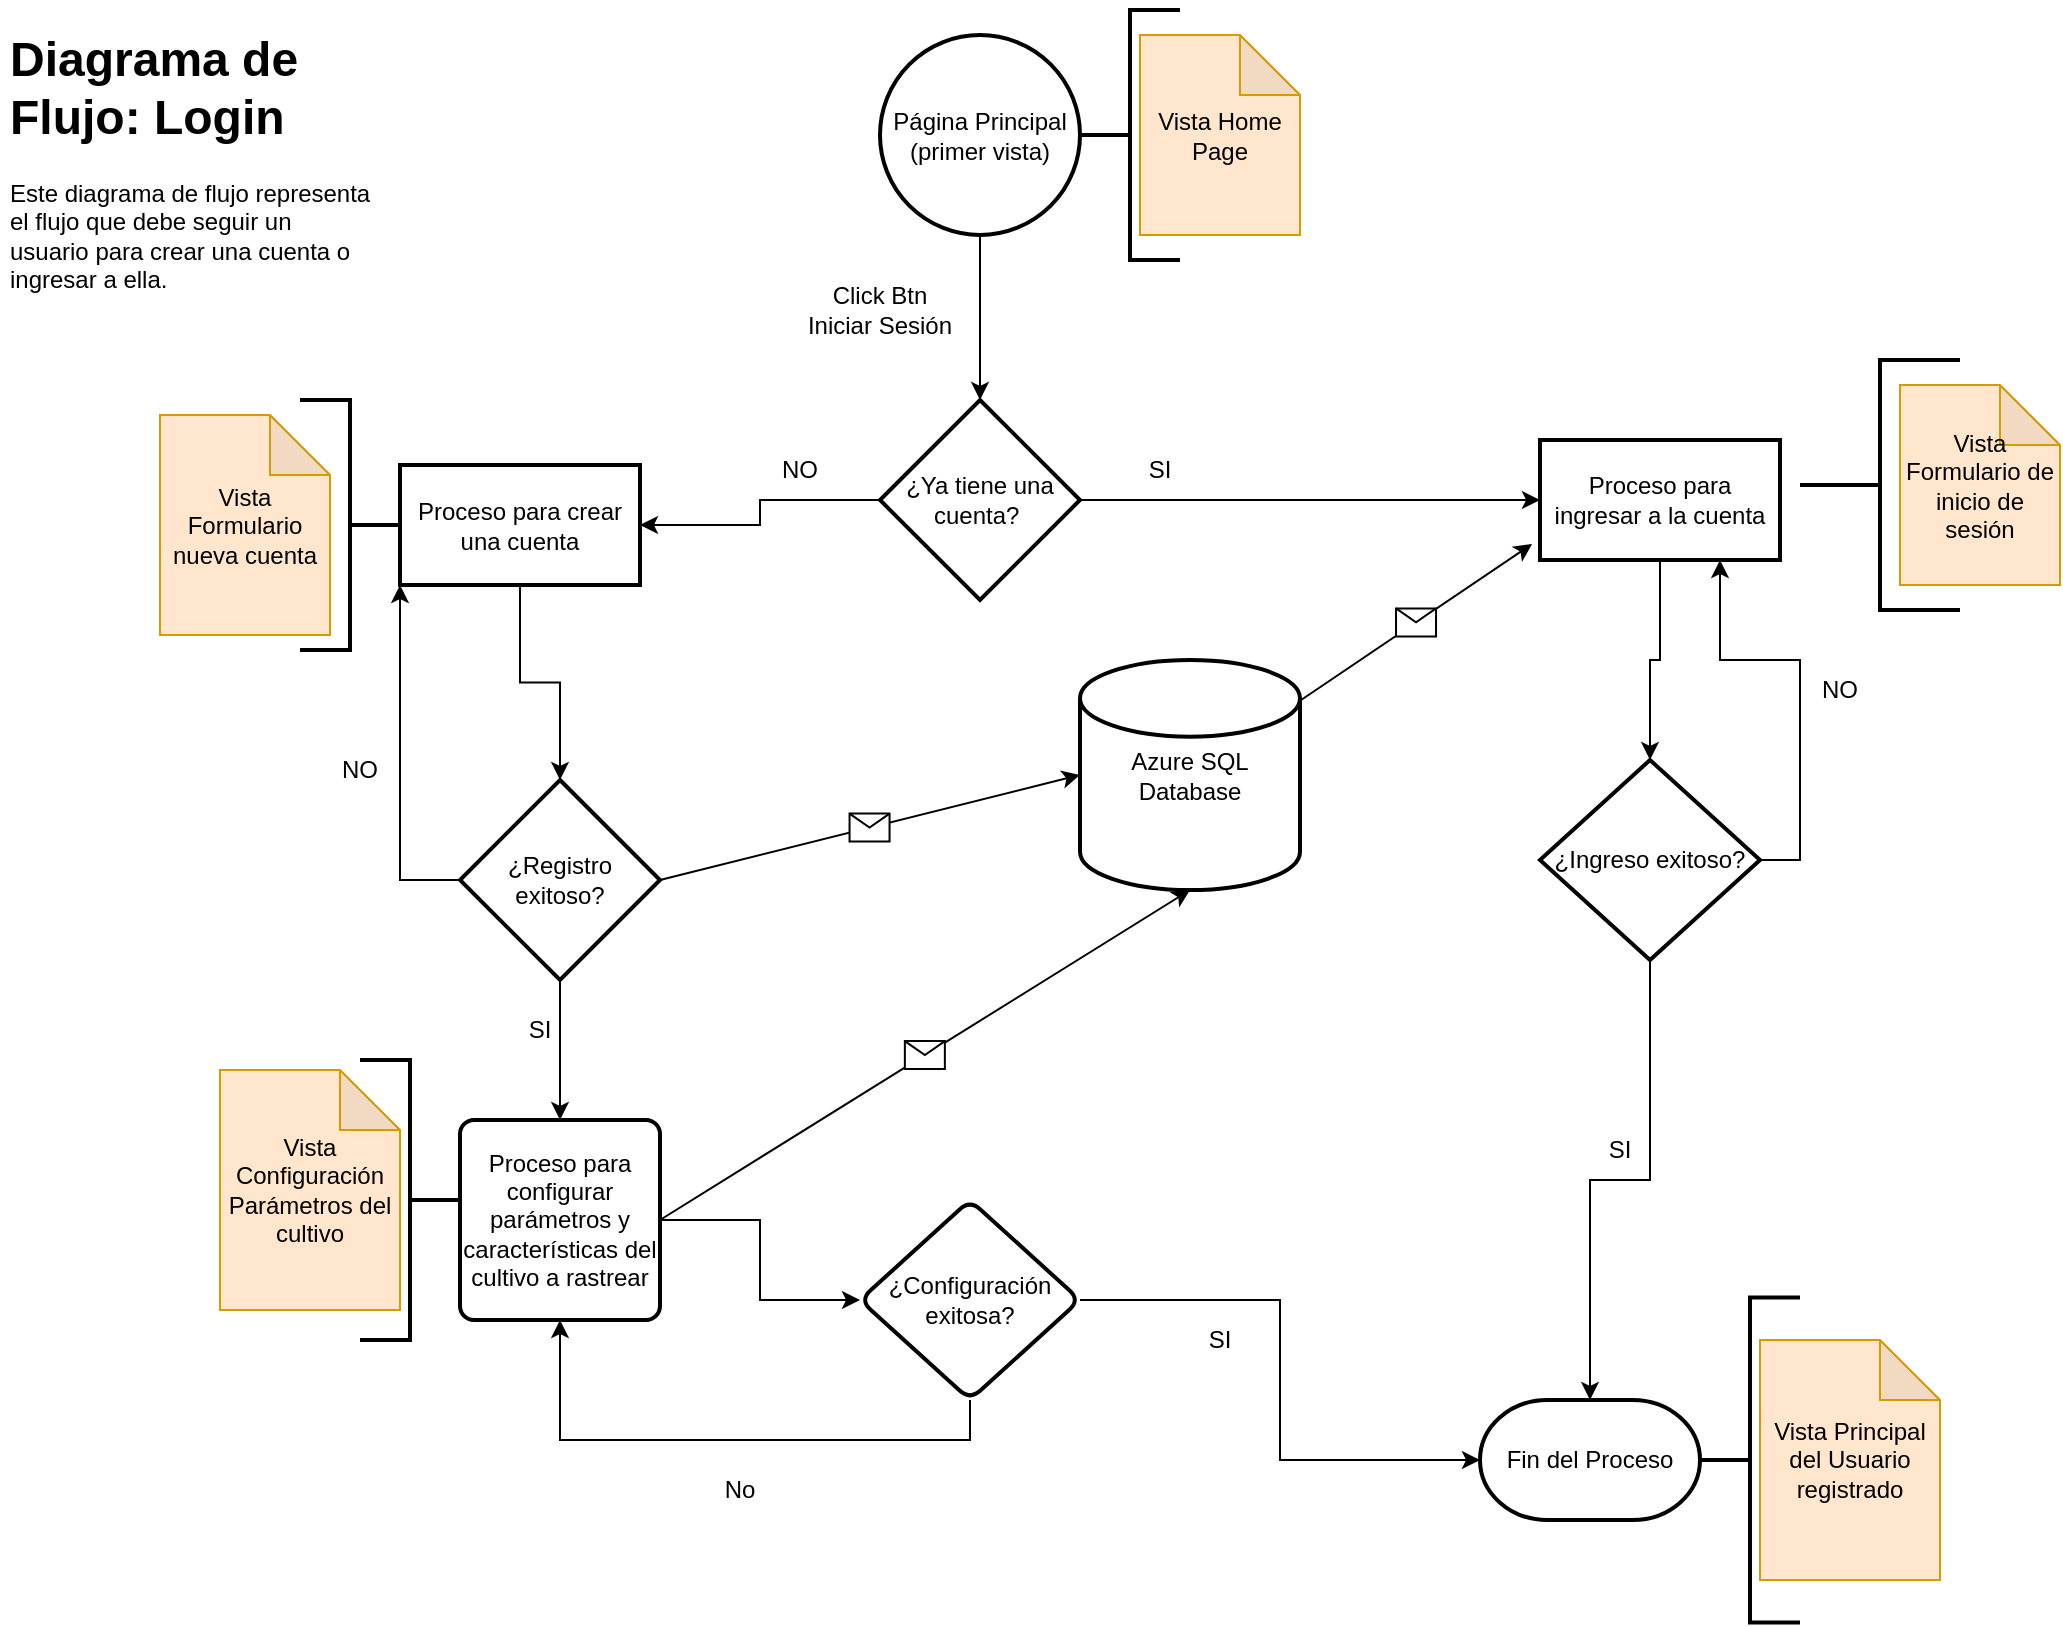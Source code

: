<mxfile version="20.8.18" type="github" pages="3">
  <diagram name="Login" id="74e2e168-ea6b-b213-b513-2b3c1d86103e">
    <mxGraphModel dx="1373" dy="774" grid="1" gridSize="10" guides="1" tooltips="1" connect="1" arrows="1" fold="1" page="1" pageScale="1" pageWidth="1100" pageHeight="850" background="none" math="0" shadow="0">
      <root>
        <mxCell id="0" />
        <mxCell id="1" parent="0" />
        <mxCell id="oz9p4cTDpWmSpgmov__A-6" style="edgeStyle=orthogonalEdgeStyle;rounded=0;orthogonalLoop=1;jettySize=auto;html=1;" parent="1" source="oz9p4cTDpWmSpgmov__A-2" target="oz9p4cTDpWmSpgmov__A-4" edge="1">
          <mxGeometry relative="1" as="geometry" />
        </mxCell>
        <mxCell id="oz9p4cTDpWmSpgmov__A-2" value="Página Principal (primer vista)" style="strokeWidth=2;html=1;shape=mxgraph.flowchart.start_2;whiteSpace=wrap;" parent="1" vertex="1">
          <mxGeometry x="460" y="27.5" width="100" height="100" as="geometry" />
        </mxCell>
        <mxCell id="oz9p4cTDpWmSpgmov__A-13" style="edgeStyle=orthogonalEdgeStyle;rounded=0;orthogonalLoop=1;jettySize=auto;html=1;" parent="1" source="oz9p4cTDpWmSpgmov__A-4" target="oz9p4cTDpWmSpgmov__A-9" edge="1">
          <mxGeometry relative="1" as="geometry" />
        </mxCell>
        <mxCell id="oz9p4cTDpWmSpgmov__A-14" value="" style="edgeStyle=orthogonalEdgeStyle;rounded=0;orthogonalLoop=1;jettySize=auto;html=1;" parent="1" source="oz9p4cTDpWmSpgmov__A-4" target="oz9p4cTDpWmSpgmov__A-12" edge="1">
          <mxGeometry relative="1" as="geometry" />
        </mxCell>
        <mxCell id="oz9p4cTDpWmSpgmov__A-4" value="¿Ya tiene una cuenta?&amp;nbsp;" style="strokeWidth=2;html=1;shape=mxgraph.flowchart.decision;whiteSpace=wrap;" parent="1" vertex="1">
          <mxGeometry x="460" y="210" width="100" height="100" as="geometry" />
        </mxCell>
        <mxCell id="oz9p4cTDpWmSpgmov__A-7" value="Click Btn Iniciar Sesión" style="text;html=1;strokeColor=none;fillColor=none;align=center;verticalAlign=middle;whiteSpace=wrap;rounded=0;" parent="1" vertex="1">
          <mxGeometry x="420" y="140" width="80" height="50" as="geometry" />
        </mxCell>
        <mxCell id="oz9p4cTDpWmSpgmov__A-20" value="" style="edgeStyle=orthogonalEdgeStyle;rounded=0;orthogonalLoop=1;jettySize=auto;html=1;" parent="1" source="oz9p4cTDpWmSpgmov__A-9" target="oz9p4cTDpWmSpgmov__A-19" edge="1">
          <mxGeometry relative="1" as="geometry" />
        </mxCell>
        <mxCell id="oz9p4cTDpWmSpgmov__A-9" value="Proceso para crear una cuenta" style="whiteSpace=wrap;html=1;strokeWidth=2;" parent="1" vertex="1">
          <mxGeometry x="220" y="242.5" width="120" height="60" as="geometry" />
        </mxCell>
        <mxCell id="oz9p4cTDpWmSpgmov__A-10" value="NO" style="text;html=1;strokeColor=none;fillColor=none;align=center;verticalAlign=middle;whiteSpace=wrap;rounded=0;" parent="1" vertex="1">
          <mxGeometry x="390" y="230" width="60" height="30" as="geometry" />
        </mxCell>
        <mxCell id="oz9p4cTDpWmSpgmov__A-11" value="SI" style="text;html=1;strokeColor=none;fillColor=none;align=center;verticalAlign=middle;whiteSpace=wrap;rounded=0;" parent="1" vertex="1">
          <mxGeometry x="570" y="230" width="60" height="30" as="geometry" />
        </mxCell>
        <mxCell id="oz9p4cTDpWmSpgmov__A-38" style="edgeStyle=orthogonalEdgeStyle;rounded=0;orthogonalLoop=1;jettySize=auto;html=1;exitX=0.5;exitY=1;exitDx=0;exitDy=0;entryX=0.5;entryY=0;entryDx=0;entryDy=0;" parent="1" source="oz9p4cTDpWmSpgmov__A-12" target="oz9p4cTDpWmSpgmov__A-34" edge="1">
          <mxGeometry relative="1" as="geometry" />
        </mxCell>
        <mxCell id="oz9p4cTDpWmSpgmov__A-12" value="Proceso para ingresar a la cuenta" style="whiteSpace=wrap;html=1;strokeWidth=2;" parent="1" vertex="1">
          <mxGeometry x="790" y="230" width="120" height="60" as="geometry" />
        </mxCell>
        <mxCell id="oz9p4cTDpWmSpgmov__A-17" value="Azure SQL Database" style="strokeWidth=2;html=1;shape=mxgraph.flowchart.database;whiteSpace=wrap;" parent="1" vertex="1">
          <mxGeometry x="560" y="340" width="110" height="115" as="geometry" />
        </mxCell>
        <mxCell id="pvErux1K2Eec2EWuxpfg-15" style="edgeStyle=orthogonalEdgeStyle;rounded=0;orthogonalLoop=1;jettySize=auto;html=1;exitX=0;exitY=0.5;exitDx=0;exitDy=0;entryX=0;entryY=1;entryDx=0;entryDy=0;" edge="1" parent="1" source="oz9p4cTDpWmSpgmov__A-19" target="oz9p4cTDpWmSpgmov__A-9">
          <mxGeometry relative="1" as="geometry" />
        </mxCell>
        <mxCell id="pvErux1K2Eec2EWuxpfg-16" style="edgeStyle=orthogonalEdgeStyle;rounded=0;orthogonalLoop=1;jettySize=auto;html=1;exitX=0.5;exitY=1;exitDx=0;exitDy=0;entryX=0.5;entryY=0;entryDx=0;entryDy=0;" edge="1" parent="1" source="oz9p4cTDpWmSpgmov__A-19" target="pvErux1K2Eec2EWuxpfg-2">
          <mxGeometry relative="1" as="geometry" />
        </mxCell>
        <mxCell id="oz9p4cTDpWmSpgmov__A-19" value="¿Registro exitoso?" style="rhombus;whiteSpace=wrap;html=1;strokeWidth=2;" parent="1" vertex="1">
          <mxGeometry x="250" y="400" width="100" height="100" as="geometry" />
        </mxCell>
        <mxCell id="oz9p4cTDpWmSpgmov__A-22" value="SI" style="text;html=1;strokeColor=none;fillColor=none;align=center;verticalAlign=middle;whiteSpace=wrap;rounded=0;" parent="1" vertex="1">
          <mxGeometry x="260" y="510" width="60" height="30" as="geometry" />
        </mxCell>
        <mxCell id="oz9p4cTDpWmSpgmov__A-24" value="NO" style="text;html=1;strokeColor=none;fillColor=none;align=center;verticalAlign=middle;whiteSpace=wrap;rounded=0;" parent="1" vertex="1">
          <mxGeometry x="170" y="380" width="60" height="30" as="geometry" />
        </mxCell>
        <mxCell id="oz9p4cTDpWmSpgmov__A-25" value="Vista Home Page" style="shape=note;whiteSpace=wrap;html=1;backgroundOutline=1;darkOpacity=0.05;fillColor=#ffe6cc;strokeColor=#d79b00;" parent="1" vertex="1">
          <mxGeometry x="590" y="27.5" width="80" height="100" as="geometry" />
        </mxCell>
        <mxCell id="oz9p4cTDpWmSpgmov__A-26" value="" style="strokeWidth=2;html=1;shape=mxgraph.flowchart.annotation_2;align=left;labelPosition=right;pointerEvents=1;" parent="1" vertex="1">
          <mxGeometry x="560" y="15" width="50" height="125" as="geometry" />
        </mxCell>
        <mxCell id="oz9p4cTDpWmSpgmov__A-27" value="Vista Formulario de inicio de sesión" style="shape=note;whiteSpace=wrap;html=1;backgroundOutline=1;darkOpacity=0.05;fillColor=#ffe6cc;strokeColor=#d79b00;" parent="1" vertex="1">
          <mxGeometry x="970" y="202.5" width="80" height="100" as="geometry" />
        </mxCell>
        <mxCell id="oz9p4cTDpWmSpgmov__A-28" value="" style="strokeWidth=2;html=1;shape=mxgraph.flowchart.annotation_2;align=left;labelPosition=right;pointerEvents=1;" parent="1" vertex="1">
          <mxGeometry x="920" y="190" width="80" height="125" as="geometry" />
        </mxCell>
        <mxCell id="oz9p4cTDpWmSpgmov__A-48" style="edgeStyle=orthogonalEdgeStyle;rounded=0;orthogonalLoop=1;jettySize=auto;html=1;exitX=0.5;exitY=1;exitDx=0;exitDy=0;entryX=0.5;entryY=0;entryDx=0;entryDy=0;entryPerimeter=0;" parent="1" source="oz9p4cTDpWmSpgmov__A-34" target="oz9p4cTDpWmSpgmov__A-46" edge="1">
          <mxGeometry relative="1" as="geometry" />
        </mxCell>
        <mxCell id="oz9p4cTDpWmSpgmov__A-50" style="edgeStyle=orthogonalEdgeStyle;rounded=0;orthogonalLoop=1;jettySize=auto;html=1;exitX=1;exitY=0.5;exitDx=0;exitDy=0;entryX=0.75;entryY=1;entryDx=0;entryDy=0;" parent="1" source="oz9p4cTDpWmSpgmov__A-34" target="oz9p4cTDpWmSpgmov__A-12" edge="1">
          <mxGeometry relative="1" as="geometry" />
        </mxCell>
        <mxCell id="oz9p4cTDpWmSpgmov__A-34" value="¿Ingreso exitoso?" style="rhombus;whiteSpace=wrap;html=1;strokeWidth=2;" parent="1" vertex="1">
          <mxGeometry x="790" y="390" width="110" height="100" as="geometry" />
        </mxCell>
        <mxCell id="oz9p4cTDpWmSpgmov__A-36" value="" style="endArrow=classic;html=1;rounded=0;entryX=-0.033;entryY=0.867;entryDx=0;entryDy=0;entryPerimeter=0;" parent="1" source="oz9p4cTDpWmSpgmov__A-17" target="oz9p4cTDpWmSpgmov__A-12" edge="1">
          <mxGeometry relative="1" as="geometry">
            <mxPoint x="620" y="570" as="sourcePoint" />
            <mxPoint x="780" y="290" as="targetPoint" />
          </mxGeometry>
        </mxCell>
        <mxCell id="oz9p4cTDpWmSpgmov__A-37" value="" style="shape=message;html=1;outlineConnect=0;" parent="oz9p4cTDpWmSpgmov__A-36" vertex="1">
          <mxGeometry width="20" height="14" relative="1" as="geometry">
            <mxPoint x="-10" y="-7" as="offset" />
          </mxGeometry>
        </mxCell>
        <mxCell id="oz9p4cTDpWmSpgmov__A-46" value="Fin del Proceso" style="strokeWidth=2;html=1;shape=mxgraph.flowchart.terminator;whiteSpace=wrap;" parent="1" vertex="1">
          <mxGeometry x="760" y="710" width="110" height="60" as="geometry" />
        </mxCell>
        <mxCell id="oz9p4cTDpWmSpgmov__A-49" value="SI" style="text;html=1;strokeColor=none;fillColor=none;align=center;verticalAlign=middle;whiteSpace=wrap;rounded=0;" parent="1" vertex="1">
          <mxGeometry x="800" y="570" width="60" height="30" as="geometry" />
        </mxCell>
        <mxCell id="oz9p4cTDpWmSpgmov__A-51" value="NO" style="text;html=1;strokeColor=none;fillColor=none;align=center;verticalAlign=middle;whiteSpace=wrap;rounded=0;" parent="1" vertex="1">
          <mxGeometry x="910" y="340" width="60" height="30" as="geometry" />
        </mxCell>
        <mxCell id="oz9p4cTDpWmSpgmov__A-52" value="SI" style="text;html=1;strokeColor=none;fillColor=none;align=center;verticalAlign=middle;whiteSpace=wrap;rounded=0;" parent="1" vertex="1">
          <mxGeometry x="600" y="665" width="60" height="30" as="geometry" />
        </mxCell>
        <mxCell id="oz9p4cTDpWmSpgmov__A-53" value="Vista Principal del Usuario registrado" style="shape=note;whiteSpace=wrap;html=1;backgroundOutline=1;darkOpacity=0.05;fillColor=#ffe6cc;strokeColor=#d79b00;" parent="1" vertex="1">
          <mxGeometry x="900" y="680" width="90" height="120" as="geometry" />
        </mxCell>
        <mxCell id="oz9p4cTDpWmSpgmov__A-54" value="" style="strokeWidth=2;html=1;shape=mxgraph.flowchart.annotation_2;align=left;labelPosition=right;pointerEvents=1;rotation=0;" parent="1" vertex="1">
          <mxGeometry x="870" y="658.75" width="50" height="162.5" as="geometry" />
        </mxCell>
        <mxCell id="oz9p4cTDpWmSpgmov__A-56" value="&lt;h1&gt;Diagrama de Flujo: Login&lt;/h1&gt;&lt;p&gt;Este diagrama de flujo representa el flujo que debe seguir un usuario para crear una cuenta o ingresar a ella.&lt;/p&gt;" style="text;html=1;strokeColor=none;fillColor=none;spacing=5;spacingTop=-20;whiteSpace=wrap;overflow=hidden;rounded=0;" parent="1" vertex="1">
          <mxGeometry x="20" y="20" width="190" height="150" as="geometry" />
        </mxCell>
        <mxCell id="pvErux1K2Eec2EWuxpfg-9" value="" style="edgeStyle=orthogonalEdgeStyle;rounded=0;orthogonalLoop=1;jettySize=auto;html=1;" edge="1" parent="1" source="pvErux1K2Eec2EWuxpfg-2" target="pvErux1K2Eec2EWuxpfg-8">
          <mxGeometry relative="1" as="geometry" />
        </mxCell>
        <mxCell id="pvErux1K2Eec2EWuxpfg-2" value="Proceso para configurar parámetros y características del cultivo a rastrear" style="rounded=1;whiteSpace=wrap;html=1;absoluteArcSize=1;arcSize=14;strokeWidth=2;" vertex="1" parent="1">
          <mxGeometry x="250" y="570" width="100" height="100" as="geometry" />
        </mxCell>
        <mxCell id="pvErux1K2Eec2EWuxpfg-4" value="" style="endArrow=classic;html=1;rounded=0;entryX=0;entryY=0.5;entryDx=0;entryDy=0;entryPerimeter=0;exitX=1;exitY=0.5;exitDx=0;exitDy=0;" edge="1" parent="1" source="oz9p4cTDpWmSpgmov__A-19" target="oz9p4cTDpWmSpgmov__A-17">
          <mxGeometry relative="1" as="geometry">
            <mxPoint x="332.5" y="380.5" as="sourcePoint" />
            <mxPoint x="448.5" y="302.5" as="targetPoint" />
          </mxGeometry>
        </mxCell>
        <mxCell id="pvErux1K2Eec2EWuxpfg-5" value="" style="shape=message;html=1;outlineConnect=0;" vertex="1" parent="pvErux1K2Eec2EWuxpfg-4">
          <mxGeometry width="20" height="14" relative="1" as="geometry">
            <mxPoint x="-10" y="-7" as="offset" />
          </mxGeometry>
        </mxCell>
        <mxCell id="pvErux1K2Eec2EWuxpfg-6" value="" style="endArrow=classic;html=1;rounded=0;entryX=0.5;entryY=1;entryDx=0;entryDy=0;entryPerimeter=0;exitX=1;exitY=0.5;exitDx=0;exitDy=0;" edge="1" parent="1" source="pvErux1K2Eec2EWuxpfg-2" target="oz9p4cTDpWmSpgmov__A-17">
          <mxGeometry relative="1" as="geometry">
            <mxPoint x="540" y="518" as="sourcePoint" />
            <mxPoint x="656" y="440" as="targetPoint" />
          </mxGeometry>
        </mxCell>
        <mxCell id="pvErux1K2Eec2EWuxpfg-7" value="" style="shape=message;html=1;outlineConnect=0;" vertex="1" parent="pvErux1K2Eec2EWuxpfg-6">
          <mxGeometry width="20" height="14" relative="1" as="geometry">
            <mxPoint x="-10" y="-7" as="offset" />
          </mxGeometry>
        </mxCell>
        <mxCell id="pvErux1K2Eec2EWuxpfg-10" style="edgeStyle=orthogonalEdgeStyle;rounded=0;orthogonalLoop=1;jettySize=auto;html=1;exitX=1;exitY=0.5;exitDx=0;exitDy=0;entryX=0;entryY=0.5;entryDx=0;entryDy=0;entryPerimeter=0;" edge="1" parent="1" source="pvErux1K2Eec2EWuxpfg-8" target="oz9p4cTDpWmSpgmov__A-46">
          <mxGeometry relative="1" as="geometry" />
        </mxCell>
        <mxCell id="pvErux1K2Eec2EWuxpfg-17" style="edgeStyle=orthogonalEdgeStyle;rounded=0;orthogonalLoop=1;jettySize=auto;html=1;exitX=0.5;exitY=1;exitDx=0;exitDy=0;entryX=0.5;entryY=1;entryDx=0;entryDy=0;" edge="1" parent="1" source="pvErux1K2Eec2EWuxpfg-8" target="pvErux1K2Eec2EWuxpfg-2">
          <mxGeometry relative="1" as="geometry" />
        </mxCell>
        <mxCell id="pvErux1K2Eec2EWuxpfg-8" value="¿Configuración exitosa?" style="rhombus;whiteSpace=wrap;html=1;rounded=1;arcSize=14;strokeWidth=2;" vertex="1" parent="1">
          <mxGeometry x="450" y="610" width="110" height="100" as="geometry" />
        </mxCell>
        <mxCell id="pvErux1K2Eec2EWuxpfg-11" value="Vista Configuración Parámetros del cultivo" style="shape=note;whiteSpace=wrap;html=1;backgroundOutline=1;darkOpacity=0.05;fillColor=#ffe6cc;strokeColor=#d79b00;" vertex="1" parent="1">
          <mxGeometry x="130" y="545" width="90" height="120" as="geometry" />
        </mxCell>
        <mxCell id="pvErux1K2Eec2EWuxpfg-12" value="" style="strokeWidth=2;html=1;shape=mxgraph.flowchart.annotation_2;align=left;labelPosition=right;pointerEvents=1;rotation=-180;" vertex="1" parent="1">
          <mxGeometry x="200" y="540" width="50" height="140" as="geometry" />
        </mxCell>
        <mxCell id="pvErux1K2Eec2EWuxpfg-13" value="Vista Formulario nueva cuenta" style="shape=note;whiteSpace=wrap;html=1;backgroundOutline=1;darkOpacity=0.05;fillColor=#ffe6cc;strokeColor=#d79b00;" vertex="1" parent="1">
          <mxGeometry x="100" y="217.5" width="85" height="110" as="geometry" />
        </mxCell>
        <mxCell id="pvErux1K2Eec2EWuxpfg-14" value="" style="strokeWidth=2;html=1;shape=mxgraph.flowchart.annotation_2;align=left;labelPosition=right;pointerEvents=1;rotation=-180;" vertex="1" parent="1">
          <mxGeometry x="170" y="210" width="50" height="125" as="geometry" />
        </mxCell>
        <mxCell id="pvErux1K2Eec2EWuxpfg-18" value="No" style="text;html=1;strokeColor=none;fillColor=none;align=center;verticalAlign=middle;whiteSpace=wrap;rounded=0;" vertex="1" parent="1">
          <mxGeometry x="360" y="740" width="60" height="30" as="geometry" />
        </mxCell>
      </root>
    </mxGraphModel>
  </diagram>
  <diagram name="Cost Records" id="LuNY3zVcoNnIHmfbvWIO">
    <mxGraphModel dx="1373" dy="774" grid="1" gridSize="10" guides="1" tooltips="1" connect="1" arrows="1" fold="1" page="1" pageScale="1" pageWidth="1100" pageHeight="850" background="none" math="0" shadow="0">
      <root>
        <mxCell id="wQUb9wuHpGqpkneJC18S-0" />
        <mxCell id="wQUb9wuHpGqpkneJC18S-1" parent="wQUb9wuHpGqpkneJC18S-0" />
        <mxCell id="Z6G_dmUMwywwR1LI1Rg2-1" style="edgeStyle=orthogonalEdgeStyle;rounded=0;orthogonalLoop=1;jettySize=auto;html=1;exitX=0.5;exitY=1;exitDx=0;exitDy=0;exitPerimeter=0;entryX=0;entryY=0.5;entryDx=0;entryDy=0;" edge="1" parent="wQUb9wuHpGqpkneJC18S-1" source="wQUb9wuHpGqpkneJC18S-3" target="Z6G_dmUMwywwR1LI1Rg2-0">
          <mxGeometry relative="1" as="geometry" />
        </mxCell>
        <mxCell id="wQUb9wuHpGqpkneJC18S-3" value="Página Principal del usuario" style="strokeWidth=2;html=1;shape=mxgraph.flowchart.start_2;whiteSpace=wrap;" vertex="1" parent="wQUb9wuHpGqpkneJC18S-1">
          <mxGeometry x="460" y="27.5" width="100" height="100" as="geometry" />
        </mxCell>
        <mxCell id="wQUb9wuHpGqpkneJC18S-23" value="Vista Home para Usuario conectado" style="shape=note;whiteSpace=wrap;html=1;backgroundOutline=1;darkOpacity=0.05;fillColor=#ffe6cc;strokeColor=#d79b00;" vertex="1" parent="wQUb9wuHpGqpkneJC18S-1">
          <mxGeometry x="590" y="27.5" width="80" height="100" as="geometry" />
        </mxCell>
        <mxCell id="wQUb9wuHpGqpkneJC18S-24" value="" style="strokeWidth=2;html=1;shape=mxgraph.flowchart.annotation_2;align=left;labelPosition=right;pointerEvents=1;" vertex="1" parent="wQUb9wuHpGqpkneJC18S-1">
          <mxGeometry x="560" y="15" width="50" height="125" as="geometry" />
        </mxCell>
        <mxCell id="wQUb9wuHpGqpkneJC18S-38" value="&lt;h1&gt;Diagrama de Flujo: Registro de Costos&lt;/h1&gt;&lt;p&gt;Este diagrama de flujo representa el flujo que debe seguir un usuario para registrar un nuevo costo.&lt;/p&gt;" style="text;html=1;strokeColor=none;fillColor=none;spacing=5;spacingTop=-20;whiteSpace=wrap;overflow=hidden;rounded=0;" vertex="1" parent="wQUb9wuHpGqpkneJC18S-1">
          <mxGeometry x="10" y="10" width="230" height="130" as="geometry" />
        </mxCell>
        <mxCell id="Z6G_dmUMwywwR1LI1Rg2-5" style="edgeStyle=orthogonalEdgeStyle;rounded=0;orthogonalLoop=1;jettySize=auto;html=1;exitX=1;exitY=0.5;exitDx=0;exitDy=0;entryX=0;entryY=0.5;entryDx=0;entryDy=0;" edge="1" parent="wQUb9wuHpGqpkneJC18S-1" source="Z6G_dmUMwywwR1LI1Rg2-0" target="Z6G_dmUMwywwR1LI1Rg2-6">
          <mxGeometry relative="1" as="geometry">
            <mxPoint x="380" y="310" as="targetPoint" />
          </mxGeometry>
        </mxCell>
        <mxCell id="Z6G_dmUMwywwR1LI1Rg2-0" value="Proceso para registrar una nueva salida de dinero (accionar botón &quot;salidas&quot;)" style="rounded=1;whiteSpace=wrap;html=1;absoluteArcSize=1;arcSize=14;strokeWidth=2;" vertex="1" parent="wQUb9wuHpGqpkneJC18S-1">
          <mxGeometry x="110" y="230" width="180" height="100" as="geometry" />
        </mxCell>
        <mxCell id="Z6G_dmUMwywwR1LI1Rg2-2" value="Vista Formulario de Registro de Costos" style="shape=note;whiteSpace=wrap;html=1;backgroundOutline=1;darkOpacity=0.05;fillColor=#ffe6cc;strokeColor=#d79b00;" vertex="1" parent="wQUb9wuHpGqpkneJC18S-1">
          <mxGeometry x="150" y="370" width="90" height="110" as="geometry" />
        </mxCell>
        <mxCell id="Z6G_dmUMwywwR1LI1Rg2-3" value="" style="strokeWidth=2;html=1;shape=mxgraph.flowchart.annotation_2;align=left;labelPosition=right;pointerEvents=1;rotation=90;" vertex="1" parent="wQUb9wuHpGqpkneJC18S-1">
          <mxGeometry x="170" y="300" width="50" height="125" as="geometry" />
        </mxCell>
        <mxCell id="Z6G_dmUMwywwR1LI1Rg2-8" value="" style="edgeStyle=orthogonalEdgeStyle;rounded=0;orthogonalLoop=1;jettySize=auto;html=1;" edge="1" parent="wQUb9wuHpGqpkneJC18S-1" source="Z6G_dmUMwywwR1LI1Rg2-6" target="Z6G_dmUMwywwR1LI1Rg2-7">
          <mxGeometry relative="1" as="geometry" />
        </mxCell>
        <mxCell id="Z6G_dmUMwywwR1LI1Rg2-6" value="&lt;b&gt;Registros obligatorios:&lt;/b&gt;&lt;br&gt;1. Fecha&lt;br&gt;2. Cultivo ID&lt;br&gt;3. Proceso&lt;br&gt;4. Valor de la transacción&lt;br&gt;5. Descripción de la transacción&lt;br&gt;&lt;br&gt;&lt;b&gt;Registro Opcional:&lt;/b&gt;&lt;br&gt;6. Proveedor" style="shape=parallelogram;html=1;strokeWidth=2;perimeter=parallelogramPerimeter;whiteSpace=wrap;rounded=1;arcSize=12;size=0.23;" vertex="1" parent="wQUb9wuHpGqpkneJC18S-1">
          <mxGeometry x="350" y="220" width="290" height="140" as="geometry" />
        </mxCell>
        <mxCell id="KljkPcZYea-xxs5Y8ib2-3" style="edgeStyle=orthogonalEdgeStyle;rounded=0;orthogonalLoop=1;jettySize=auto;html=1;exitX=0;exitY=0.5;exitDx=0;exitDy=0;entryX=0;entryY=0.75;entryDx=0;entryDy=0;" edge="1" parent="wQUb9wuHpGqpkneJC18S-1" source="Z6G_dmUMwywwR1LI1Rg2-7" target="Z6G_dmUMwywwR1LI1Rg2-0">
          <mxGeometry relative="1" as="geometry" />
        </mxCell>
        <mxCell id="KljkPcZYea-xxs5Y8ib2-5" style="edgeStyle=orthogonalEdgeStyle;rounded=0;orthogonalLoop=1;jettySize=auto;html=1;exitX=1;exitY=0.5;exitDx=0;exitDy=0;entryX=0;entryY=0.5;entryDx=0;entryDy=0;" edge="1" parent="wQUb9wuHpGqpkneJC18S-1" source="Z6G_dmUMwywwR1LI1Rg2-7" target="2M8Opz-kSDqsGLRn786k-2">
          <mxGeometry relative="1" as="geometry">
            <mxPoint x="740" y="495" as="targetPoint" />
          </mxGeometry>
        </mxCell>
        <mxCell id="Z6G_dmUMwywwR1LI1Rg2-7" value="¿Registros Obligatorios diligenciados correctamente?" style="rhombus;whiteSpace=wrap;html=1;strokeWidth=2;rounded=1;arcSize=12;" vertex="1" parent="wQUb9wuHpGqpkneJC18S-1">
          <mxGeometry x="418.75" y="400" width="152.5" height="190" as="geometry" />
        </mxCell>
        <mxCell id="KljkPcZYea-xxs5Y8ib2-0" value="No" style="text;html=1;strokeColor=none;fillColor=none;align=center;verticalAlign=middle;whiteSpace=wrap;rounded=0;" vertex="1" parent="wQUb9wuHpGqpkneJC18S-1">
          <mxGeometry x="200" y="500" width="60" height="30" as="geometry" />
        </mxCell>
        <mxCell id="KljkPcZYea-xxs5Y8ib2-2" value="SI" style="text;html=1;strokeColor=none;fillColor=none;align=center;verticalAlign=middle;whiteSpace=wrap;rounded=0;" vertex="1" parent="wQUb9wuHpGqpkneJC18S-1">
          <mxGeometry x="590" y="495" width="60" height="30" as="geometry" />
        </mxCell>
        <mxCell id="KljkPcZYea-xxs5Y8ib2-4" value="Azure SQL Databases" style="shape=cylinder3;whiteSpace=wrap;html=1;boundedLbl=1;backgroundOutline=1;size=15;" vertex="1" parent="wQUb9wuHpGqpkneJC18S-1">
          <mxGeometry x="940" y="290" width="120" height="110" as="geometry" />
        </mxCell>
        <mxCell id="KljkPcZYea-xxs5Y8ib2-6" value="Fin del Flujo" style="strokeWidth=2;html=1;shape=mxgraph.flowchart.terminator;whiteSpace=wrap;" vertex="1" parent="wQUb9wuHpGqpkneJC18S-1">
          <mxGeometry x="930" y="700" width="100" height="60" as="geometry" />
        </mxCell>
        <mxCell id="KljkPcZYea-xxs5Y8ib2-10" value="Lista de ID cultivos activos" style="text;html=1;strokeColor=none;fillColor=none;align=center;verticalAlign=middle;whiteSpace=wrap;rounded=0;" vertex="1" parent="wQUb9wuHpGqpkneJC18S-1">
          <mxGeometry x="740" y="320" width="60" height="30" as="geometry" />
        </mxCell>
        <mxCell id="2M8Opz-kSDqsGLRn786k-0" value="" style="endArrow=classic;html=1;rounded=0;exitX=0.5;exitY=0;exitDx=0;exitDy=0;exitPerimeter=0;entryX=1;entryY=0.5;entryDx=0;entryDy=0;" edge="1" parent="wQUb9wuHpGqpkneJC18S-1" source="KljkPcZYea-xxs5Y8ib2-4" target="Z6G_dmUMwywwR1LI1Rg2-6">
          <mxGeometry relative="1" as="geometry">
            <mxPoint x="590" y="376" as="sourcePoint" />
            <mxPoint x="786" y="282" as="targetPoint" />
          </mxGeometry>
        </mxCell>
        <mxCell id="2M8Opz-kSDqsGLRn786k-1" value="" style="shape=message;html=1;outlineConnect=0;" vertex="1" parent="2M8Opz-kSDqsGLRn786k-0">
          <mxGeometry width="20" height="14" relative="1" as="geometry">
            <mxPoint x="-10" y="-7" as="offset" />
          </mxGeometry>
        </mxCell>
        <mxCell id="2M8Opz-kSDqsGLRn786k-4" value="" style="edgeStyle=orthogonalEdgeStyle;rounded=0;orthogonalLoop=1;jettySize=auto;html=1;" edge="1" parent="wQUb9wuHpGqpkneJC18S-1" source="2M8Opz-kSDqsGLRn786k-2" target="2M8Opz-kSDqsGLRn786k-3">
          <mxGeometry relative="1" as="geometry" />
        </mxCell>
        <mxCell id="2M8Opz-kSDqsGLRn786k-2" value="Proceso Guardar nuevo registro (accionar botón &quot;guardar&quot;)" style="rounded=1;whiteSpace=wrap;html=1;absoluteArcSize=1;arcSize=14;strokeWidth=2;" vertex="1" parent="wQUb9wuHpGqpkneJC18S-1">
          <mxGeometry x="680" y="445" width="100" height="100" as="geometry" />
        </mxCell>
        <mxCell id="2M8Opz-kSDqsGLRn786k-14" style="edgeStyle=orthogonalEdgeStyle;rounded=0;orthogonalLoop=1;jettySize=auto;html=1;exitX=0;exitY=0.5;exitDx=0;exitDy=0;entryX=0;entryY=0.75;entryDx=0;entryDy=0;" edge="1" parent="wQUb9wuHpGqpkneJC18S-1" source="2M8Opz-kSDqsGLRn786k-3" target="2M8Opz-kSDqsGLRn786k-2">
          <mxGeometry relative="1" as="geometry">
            <mxPoint x="350" y="400" as="targetPoint" />
          </mxGeometry>
        </mxCell>
        <mxCell id="2M8Opz-kSDqsGLRn786k-16" style="edgeStyle=orthogonalEdgeStyle;rounded=0;orthogonalLoop=1;jettySize=auto;html=1;exitX=1;exitY=0.5;exitDx=0;exitDy=0;entryX=0.5;entryY=0;entryDx=0;entryDy=0;entryPerimeter=0;" edge="1" parent="wQUb9wuHpGqpkneJC18S-1" source="2M8Opz-kSDqsGLRn786k-3" target="KljkPcZYea-xxs5Y8ib2-6">
          <mxGeometry relative="1" as="geometry" />
        </mxCell>
        <mxCell id="2M8Opz-kSDqsGLRn786k-3" value="¿Registro Correctamente Guardado?" style="rhombus;whiteSpace=wrap;html=1;rounded=1;arcSize=14;strokeWidth=2;" vertex="1" parent="wQUb9wuHpGqpkneJC18S-1">
          <mxGeometry x="670" y="570" width="120" height="110" as="geometry" />
        </mxCell>
        <mxCell id="2M8Opz-kSDqsGLRn786k-5" value="" style="endArrow=classic;html=1;rounded=0;exitX=1;exitY=0.5;exitDx=0;exitDy=0;entryX=0.5;entryY=1;entryDx=0;entryDy=0;entryPerimeter=0;" edge="1" parent="wQUb9wuHpGqpkneJC18S-1" source="2M8Opz-kSDqsGLRn786k-2" target="KljkPcZYea-xxs5Y8ib2-4">
          <mxGeometry relative="1" as="geometry">
            <mxPoint x="983" y="430" as="sourcePoint" />
            <mxPoint x="590" y="430" as="targetPoint" />
          </mxGeometry>
        </mxCell>
        <mxCell id="2M8Opz-kSDqsGLRn786k-6" value="" style="shape=message;html=1;outlineConnect=0;" vertex="1" parent="2M8Opz-kSDqsGLRn786k-5">
          <mxGeometry width="20" height="14" relative="1" as="geometry">
            <mxPoint x="-10" y="-7" as="offset" />
          </mxGeometry>
        </mxCell>
        <mxCell id="2M8Opz-kSDqsGLRn786k-7" value="Guardar Registros en DB" style="text;html=1;strokeColor=none;fillColor=none;align=center;verticalAlign=middle;whiteSpace=wrap;rounded=0;" vertex="1" parent="wQUb9wuHpGqpkneJC18S-1">
          <mxGeometry x="850" y="370" width="60" height="30" as="geometry" />
        </mxCell>
        <mxCell id="2M8Opz-kSDqsGLRn786k-9" value="SI" style="text;html=1;strokeColor=none;fillColor=none;align=center;verticalAlign=middle;whiteSpace=wrap;rounded=0;" vertex="1" parent="wQUb9wuHpGqpkneJC18S-1">
          <mxGeometry x="870" y="590" width="60" height="30" as="geometry" />
        </mxCell>
        <mxCell id="2M8Opz-kSDqsGLRn786k-10" value="Vista Home para Usuario conectado" style="shape=note;whiteSpace=wrap;html=1;backgroundOutline=1;darkOpacity=0.05;fillColor=#ffe6cc;strokeColor=#d79b00;" vertex="1" parent="wQUb9wuHpGqpkneJC18S-1">
          <mxGeometry x="820" y="680" width="80" height="100" as="geometry" />
        </mxCell>
        <mxCell id="2M8Opz-kSDqsGLRn786k-11" value="" style="strokeWidth=2;html=1;shape=mxgraph.flowchart.annotation_2;align=left;labelPosition=right;pointerEvents=1;rotation=-180;" vertex="1" parent="wQUb9wuHpGqpkneJC18S-1">
          <mxGeometry x="880" y="667.5" width="50" height="125" as="geometry" />
        </mxCell>
        <mxCell id="2M8Opz-kSDqsGLRn786k-15" value="No" style="text;html=1;strokeColor=none;fillColor=none;align=center;verticalAlign=middle;whiteSpace=wrap;rounded=0;" vertex="1" parent="wQUb9wuHpGqpkneJC18S-1">
          <mxGeometry x="600" y="560" width="60" height="30" as="geometry" />
        </mxCell>
      </root>
    </mxGraphModel>
  </diagram>
  <diagram name="Income Records" id="B6uBWJnoyqyOHu_1orQt">
    <mxGraphModel dx="1373" dy="774" grid="1" gridSize="10" guides="1" tooltips="1" connect="1" arrows="1" fold="1" page="1" pageScale="1" pageWidth="1100" pageHeight="850" background="none" math="0" shadow="0">
      <root>
        <mxCell id="r5LVmT99o6ja2aj9zQT4-0" />
        <mxCell id="r5LVmT99o6ja2aj9zQT4-1" parent="r5LVmT99o6ja2aj9zQT4-0" />
        <mxCell id="r5LVmT99o6ja2aj9zQT4-2" style="edgeStyle=orthogonalEdgeStyle;rounded=0;orthogonalLoop=1;jettySize=auto;html=1;exitX=0.5;exitY=1;exitDx=0;exitDy=0;exitPerimeter=0;entryX=0;entryY=0.5;entryDx=0;entryDy=0;" edge="1" parent="r5LVmT99o6ja2aj9zQT4-1" source="r5LVmT99o6ja2aj9zQT4-3" target="r5LVmT99o6ja2aj9zQT4-8">
          <mxGeometry relative="1" as="geometry" />
        </mxCell>
        <mxCell id="r5LVmT99o6ja2aj9zQT4-3" value="Página Principal del usuario" style="strokeWidth=2;html=1;shape=mxgraph.flowchart.start_2;whiteSpace=wrap;" vertex="1" parent="r5LVmT99o6ja2aj9zQT4-1">
          <mxGeometry x="460" y="27.5" width="100" height="100" as="geometry" />
        </mxCell>
        <mxCell id="r5LVmT99o6ja2aj9zQT4-4" value="Vista Home para Usuario conectado" style="shape=note;whiteSpace=wrap;html=1;backgroundOutline=1;darkOpacity=0.05;fillColor=#ffe6cc;strokeColor=#d79b00;" vertex="1" parent="r5LVmT99o6ja2aj9zQT4-1">
          <mxGeometry x="590" y="27.5" width="80" height="100" as="geometry" />
        </mxCell>
        <mxCell id="r5LVmT99o6ja2aj9zQT4-5" value="" style="strokeWidth=2;html=1;shape=mxgraph.flowchart.annotation_2;align=left;labelPosition=right;pointerEvents=1;" vertex="1" parent="r5LVmT99o6ja2aj9zQT4-1">
          <mxGeometry x="560" y="15" width="50" height="125" as="geometry" />
        </mxCell>
        <mxCell id="r5LVmT99o6ja2aj9zQT4-6" value="&lt;h1&gt;Diagrama de Flujo: Registro de Ventas&lt;/h1&gt;&lt;p&gt;Este diagrama de flujo representa el flujo que debe seguir un usuario para registrar las ventas de su cultivo.&lt;/p&gt;" style="text;html=1;strokeColor=none;fillColor=none;spacing=5;spacingTop=-20;whiteSpace=wrap;overflow=hidden;rounded=0;" vertex="1" parent="r5LVmT99o6ja2aj9zQT4-1">
          <mxGeometry x="10" y="10" width="230" height="130" as="geometry" />
        </mxCell>
        <mxCell id="r5LVmT99o6ja2aj9zQT4-7" style="edgeStyle=orthogonalEdgeStyle;rounded=0;orthogonalLoop=1;jettySize=auto;html=1;exitX=1;exitY=0.5;exitDx=0;exitDy=0;entryX=0;entryY=0.5;entryDx=0;entryDy=0;" edge="1" parent="r5LVmT99o6ja2aj9zQT4-1" source="r5LVmT99o6ja2aj9zQT4-8" target="r5LVmT99o6ja2aj9zQT4-12">
          <mxGeometry relative="1" as="geometry">
            <mxPoint x="380" y="310" as="targetPoint" />
          </mxGeometry>
        </mxCell>
        <mxCell id="r5LVmT99o6ja2aj9zQT4-8" value="Proceso para registrar una nueva entrada de dinero (accionar botón &quot;ingresos&quot;)" style="rounded=1;whiteSpace=wrap;html=1;absoluteArcSize=1;arcSize=14;strokeWidth=2;" vertex="1" parent="r5LVmT99o6ja2aj9zQT4-1">
          <mxGeometry x="110" y="230" width="180" height="100" as="geometry" />
        </mxCell>
        <mxCell id="r5LVmT99o6ja2aj9zQT4-9" value="Vista Formulario de Registro de Costos" style="shape=note;whiteSpace=wrap;html=1;backgroundOutline=1;darkOpacity=0.05;fillColor=#ffe6cc;strokeColor=#d79b00;" vertex="1" parent="r5LVmT99o6ja2aj9zQT4-1">
          <mxGeometry x="150" y="370" width="90" height="110" as="geometry" />
        </mxCell>
        <mxCell id="r5LVmT99o6ja2aj9zQT4-10" value="" style="strokeWidth=2;html=1;shape=mxgraph.flowchart.annotation_2;align=left;labelPosition=right;pointerEvents=1;rotation=90;" vertex="1" parent="r5LVmT99o6ja2aj9zQT4-1">
          <mxGeometry x="170" y="300" width="50" height="125" as="geometry" />
        </mxCell>
        <mxCell id="r5LVmT99o6ja2aj9zQT4-11" value="" style="edgeStyle=orthogonalEdgeStyle;rounded=0;orthogonalLoop=1;jettySize=auto;html=1;" edge="1" parent="r5LVmT99o6ja2aj9zQT4-1" source="r5LVmT99o6ja2aj9zQT4-12" target="r5LVmT99o6ja2aj9zQT4-15">
          <mxGeometry relative="1" as="geometry" />
        </mxCell>
        <mxCell id="r5LVmT99o6ja2aj9zQT4-12" value="&lt;b&gt;Registros obligatorios:&lt;/b&gt;&lt;br&gt;1. Fecha&lt;br&gt;2. Cultivo ID&lt;br&gt;3. Proceso&lt;br&gt;4. Valor de la transacción&lt;br&gt;5. Descripción de la transacción&lt;br&gt;&lt;br&gt;&lt;b&gt;Registro Opcional:&lt;/b&gt;&lt;br&gt;6. Proveedor" style="shape=parallelogram;html=1;strokeWidth=2;perimeter=parallelogramPerimeter;whiteSpace=wrap;rounded=1;arcSize=12;size=0.23;" vertex="1" parent="r5LVmT99o6ja2aj9zQT4-1">
          <mxGeometry x="350" y="220" width="290" height="140" as="geometry" />
        </mxCell>
        <mxCell id="r5LVmT99o6ja2aj9zQT4-13" style="edgeStyle=orthogonalEdgeStyle;rounded=0;orthogonalLoop=1;jettySize=auto;html=1;exitX=0;exitY=0.5;exitDx=0;exitDy=0;entryX=0;entryY=0.75;entryDx=0;entryDy=0;" edge="1" parent="r5LVmT99o6ja2aj9zQT4-1" source="r5LVmT99o6ja2aj9zQT4-15" target="r5LVmT99o6ja2aj9zQT4-8">
          <mxGeometry relative="1" as="geometry" />
        </mxCell>
        <mxCell id="r5LVmT99o6ja2aj9zQT4-14" style="edgeStyle=orthogonalEdgeStyle;rounded=0;orthogonalLoop=1;jettySize=auto;html=1;exitX=1;exitY=0.5;exitDx=0;exitDy=0;entryX=0;entryY=0.5;entryDx=0;entryDy=0;" edge="1" parent="r5LVmT99o6ja2aj9zQT4-1" source="r5LVmT99o6ja2aj9zQT4-15" target="r5LVmT99o6ja2aj9zQT4-24">
          <mxGeometry relative="1" as="geometry">
            <mxPoint x="740" y="495" as="targetPoint" />
          </mxGeometry>
        </mxCell>
        <mxCell id="r5LVmT99o6ja2aj9zQT4-15" value="¿Registros Obligatorios diligenciados correctamente?" style="rhombus;whiteSpace=wrap;html=1;strokeWidth=2;rounded=1;arcSize=12;" vertex="1" parent="r5LVmT99o6ja2aj9zQT4-1">
          <mxGeometry x="418.75" y="400" width="152.5" height="190" as="geometry" />
        </mxCell>
        <mxCell id="r5LVmT99o6ja2aj9zQT4-16" value="No" style="text;html=1;strokeColor=none;fillColor=none;align=center;verticalAlign=middle;whiteSpace=wrap;rounded=0;" vertex="1" parent="r5LVmT99o6ja2aj9zQT4-1">
          <mxGeometry x="200" y="500" width="60" height="30" as="geometry" />
        </mxCell>
        <mxCell id="r5LVmT99o6ja2aj9zQT4-17" value="SI" style="text;html=1;strokeColor=none;fillColor=none;align=center;verticalAlign=middle;whiteSpace=wrap;rounded=0;" vertex="1" parent="r5LVmT99o6ja2aj9zQT4-1">
          <mxGeometry x="590" y="495" width="60" height="30" as="geometry" />
        </mxCell>
        <mxCell id="r5LVmT99o6ja2aj9zQT4-18" value="Azure SQL Databases" style="shape=cylinder3;whiteSpace=wrap;html=1;boundedLbl=1;backgroundOutline=1;size=15;" vertex="1" parent="r5LVmT99o6ja2aj9zQT4-1">
          <mxGeometry x="940" y="290" width="120" height="110" as="geometry" />
        </mxCell>
        <mxCell id="r5LVmT99o6ja2aj9zQT4-19" value="Fin del Flujo" style="strokeWidth=2;html=1;shape=mxgraph.flowchart.terminator;whiteSpace=wrap;" vertex="1" parent="r5LVmT99o6ja2aj9zQT4-1">
          <mxGeometry x="930" y="700" width="100" height="60" as="geometry" />
        </mxCell>
        <mxCell id="r5LVmT99o6ja2aj9zQT4-20" value="Lista de ID cultivos activos" style="text;html=1;strokeColor=none;fillColor=none;align=center;verticalAlign=middle;whiteSpace=wrap;rounded=0;" vertex="1" parent="r5LVmT99o6ja2aj9zQT4-1">
          <mxGeometry x="740" y="320" width="60" height="30" as="geometry" />
        </mxCell>
        <mxCell id="r5LVmT99o6ja2aj9zQT4-21" value="" style="endArrow=classic;html=1;rounded=0;exitX=0.5;exitY=0;exitDx=0;exitDy=0;exitPerimeter=0;entryX=1;entryY=0.5;entryDx=0;entryDy=0;" edge="1" parent="r5LVmT99o6ja2aj9zQT4-1" source="r5LVmT99o6ja2aj9zQT4-18" target="r5LVmT99o6ja2aj9zQT4-12">
          <mxGeometry relative="1" as="geometry">
            <mxPoint x="590" y="376" as="sourcePoint" />
            <mxPoint x="786" y="282" as="targetPoint" />
          </mxGeometry>
        </mxCell>
        <mxCell id="r5LVmT99o6ja2aj9zQT4-22" value="" style="shape=message;html=1;outlineConnect=0;" vertex="1" parent="r5LVmT99o6ja2aj9zQT4-21">
          <mxGeometry width="20" height="14" relative="1" as="geometry">
            <mxPoint x="-10" y="-7" as="offset" />
          </mxGeometry>
        </mxCell>
        <mxCell id="r5LVmT99o6ja2aj9zQT4-23" value="" style="edgeStyle=orthogonalEdgeStyle;rounded=0;orthogonalLoop=1;jettySize=auto;html=1;" edge="1" parent="r5LVmT99o6ja2aj9zQT4-1" source="r5LVmT99o6ja2aj9zQT4-24" target="r5LVmT99o6ja2aj9zQT4-27">
          <mxGeometry relative="1" as="geometry" />
        </mxCell>
        <mxCell id="r5LVmT99o6ja2aj9zQT4-24" value="Proceso Guardar nuevo registro (accionar botón &quot;guardar&quot;)" style="rounded=1;whiteSpace=wrap;html=1;absoluteArcSize=1;arcSize=14;strokeWidth=2;" vertex="1" parent="r5LVmT99o6ja2aj9zQT4-1">
          <mxGeometry x="680" y="445" width="100" height="100" as="geometry" />
        </mxCell>
        <mxCell id="r5LVmT99o6ja2aj9zQT4-25" style="edgeStyle=orthogonalEdgeStyle;rounded=0;orthogonalLoop=1;jettySize=auto;html=1;exitX=0;exitY=0.5;exitDx=0;exitDy=0;entryX=0;entryY=0.75;entryDx=0;entryDy=0;" edge="1" parent="r5LVmT99o6ja2aj9zQT4-1" source="r5LVmT99o6ja2aj9zQT4-27" target="r5LVmT99o6ja2aj9zQT4-24">
          <mxGeometry relative="1" as="geometry">
            <mxPoint x="350" y="400" as="targetPoint" />
          </mxGeometry>
        </mxCell>
        <mxCell id="r5LVmT99o6ja2aj9zQT4-26" style="edgeStyle=orthogonalEdgeStyle;rounded=0;orthogonalLoop=1;jettySize=auto;html=1;exitX=1;exitY=0.5;exitDx=0;exitDy=0;entryX=0.5;entryY=0;entryDx=0;entryDy=0;entryPerimeter=0;" edge="1" parent="r5LVmT99o6ja2aj9zQT4-1" source="r5LVmT99o6ja2aj9zQT4-27" target="r5LVmT99o6ja2aj9zQT4-19">
          <mxGeometry relative="1" as="geometry" />
        </mxCell>
        <mxCell id="r5LVmT99o6ja2aj9zQT4-27" value="¿Registro Correctamente Guardado?" style="rhombus;whiteSpace=wrap;html=1;rounded=1;arcSize=14;strokeWidth=2;" vertex="1" parent="r5LVmT99o6ja2aj9zQT4-1">
          <mxGeometry x="670" y="570" width="120" height="110" as="geometry" />
        </mxCell>
        <mxCell id="r5LVmT99o6ja2aj9zQT4-28" value="" style="endArrow=classic;html=1;rounded=0;exitX=1;exitY=0.5;exitDx=0;exitDy=0;entryX=0.5;entryY=1;entryDx=0;entryDy=0;entryPerimeter=0;" edge="1" parent="r5LVmT99o6ja2aj9zQT4-1" source="r5LVmT99o6ja2aj9zQT4-24" target="r5LVmT99o6ja2aj9zQT4-18">
          <mxGeometry relative="1" as="geometry">
            <mxPoint x="983" y="430" as="sourcePoint" />
            <mxPoint x="590" y="430" as="targetPoint" />
          </mxGeometry>
        </mxCell>
        <mxCell id="r5LVmT99o6ja2aj9zQT4-29" value="" style="shape=message;html=1;outlineConnect=0;" vertex="1" parent="r5LVmT99o6ja2aj9zQT4-28">
          <mxGeometry width="20" height="14" relative="1" as="geometry">
            <mxPoint x="-10" y="-7" as="offset" />
          </mxGeometry>
        </mxCell>
        <mxCell id="r5LVmT99o6ja2aj9zQT4-30" value="Guardar Registros en DB" style="text;html=1;strokeColor=none;fillColor=none;align=center;verticalAlign=middle;whiteSpace=wrap;rounded=0;" vertex="1" parent="r5LVmT99o6ja2aj9zQT4-1">
          <mxGeometry x="850" y="370" width="60" height="30" as="geometry" />
        </mxCell>
        <mxCell id="r5LVmT99o6ja2aj9zQT4-31" value="SI" style="text;html=1;strokeColor=none;fillColor=none;align=center;verticalAlign=middle;whiteSpace=wrap;rounded=0;" vertex="1" parent="r5LVmT99o6ja2aj9zQT4-1">
          <mxGeometry x="870" y="590" width="60" height="30" as="geometry" />
        </mxCell>
        <mxCell id="r5LVmT99o6ja2aj9zQT4-32" value="Vista Home para Usuario conectado" style="shape=note;whiteSpace=wrap;html=1;backgroundOutline=1;darkOpacity=0.05;fillColor=#ffe6cc;strokeColor=#d79b00;" vertex="1" parent="r5LVmT99o6ja2aj9zQT4-1">
          <mxGeometry x="820" y="680" width="80" height="100" as="geometry" />
        </mxCell>
        <mxCell id="r5LVmT99o6ja2aj9zQT4-33" value="" style="strokeWidth=2;html=1;shape=mxgraph.flowchart.annotation_2;align=left;labelPosition=right;pointerEvents=1;rotation=-180;" vertex="1" parent="r5LVmT99o6ja2aj9zQT4-1">
          <mxGeometry x="880" y="667.5" width="50" height="125" as="geometry" />
        </mxCell>
        <mxCell id="r5LVmT99o6ja2aj9zQT4-34" value="No" style="text;html=1;strokeColor=none;fillColor=none;align=center;verticalAlign=middle;whiteSpace=wrap;rounded=0;" vertex="1" parent="r5LVmT99o6ja2aj9zQT4-1">
          <mxGeometry x="600" y="560" width="60" height="30" as="geometry" />
        </mxCell>
      </root>
    </mxGraphModel>
  </diagram>
</mxfile>
